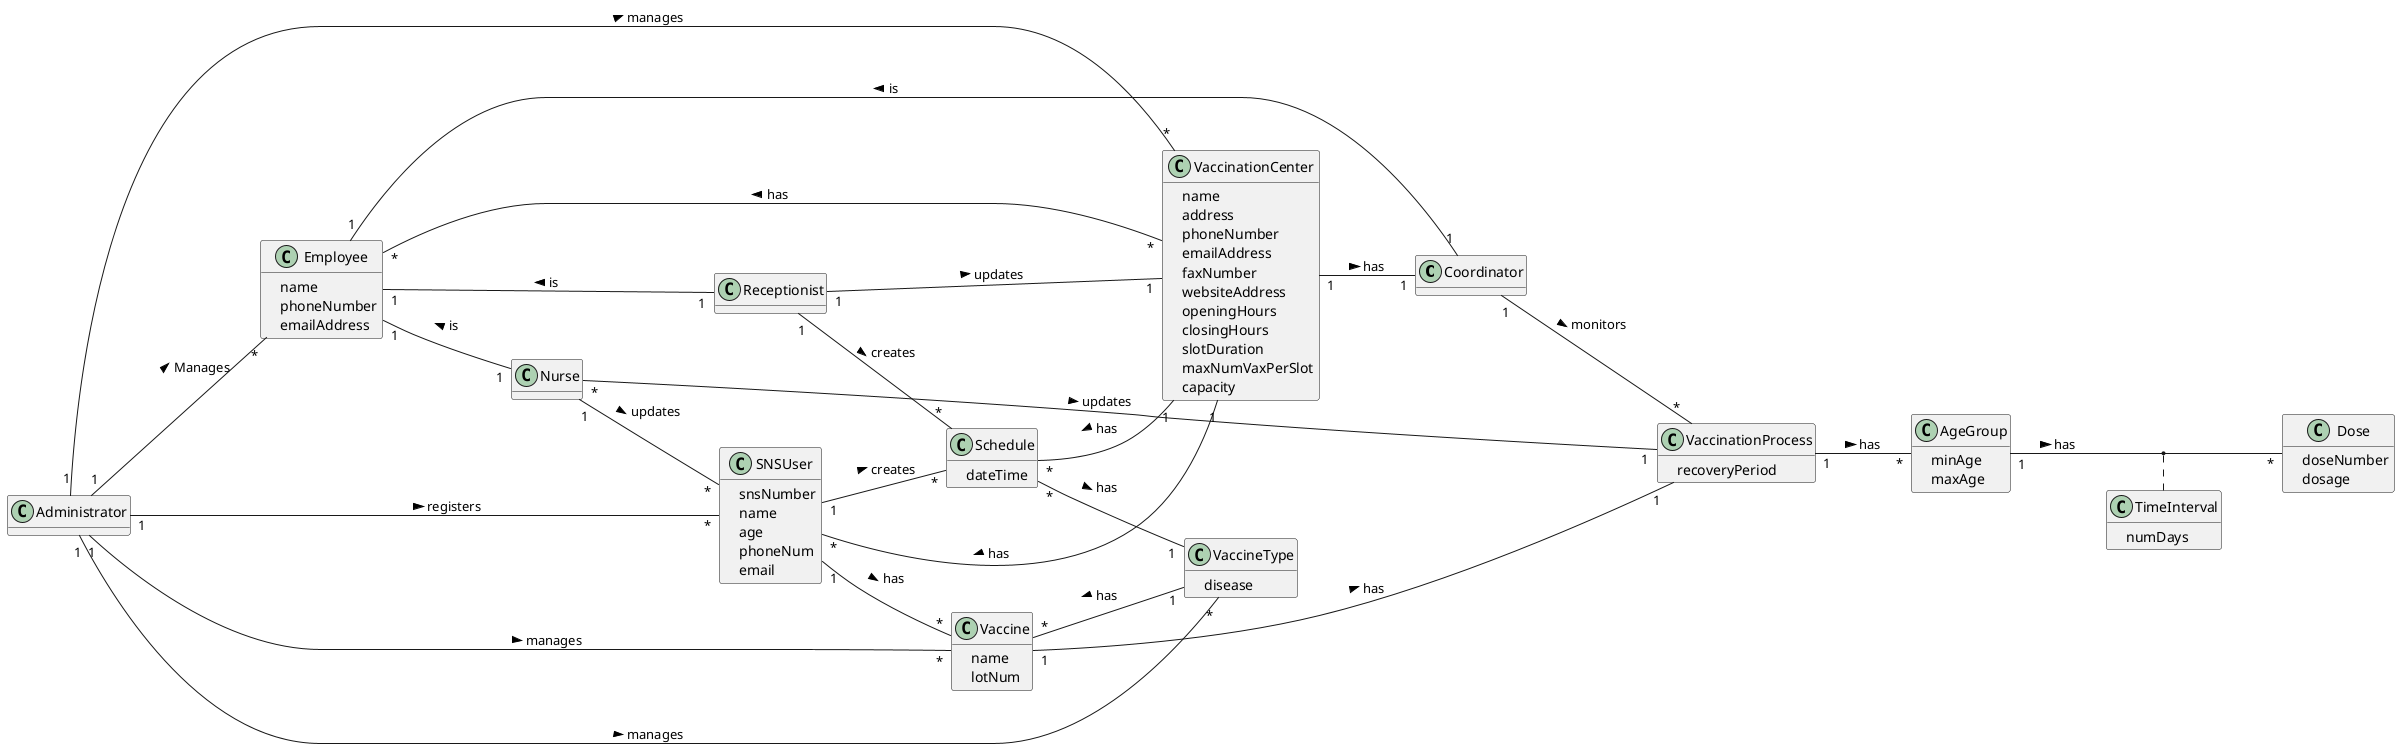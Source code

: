 @startuml
hide methods
left to right direction
skinparam classAttributeIconSize 3




class Coordinator{

}

class Nurse {


}

class Receptionist{

}

class Administrator{

}


class Employee{
    -name
    -phoneNumber
    -emailAddress
}

class VaccinationCenter {
    -name
    -address
    -phoneNumber
    -emailAddress
    -faxNumber
    -websiteAddress
    -openingHours
    -closingHours
    -slotDuration
    -maxNumVaxPerSlot
    -capacity

}

class Schedule{
    -dateTime
}

class SNSUser {
    -snsNumber
    -name
    -age
    -phoneNum
    -email
}

class VaccineType{
    -disease

}

class Vaccine{
    -name
    -lotNum
}


class VaccinationProcess{
    -recoveryPeriod
}

class AgeGroup{
    -minAge
    -maxAge
}
class Dose{
    -doseNumber
    -dosage
}

class TimeInterval{
    -numDays
}

Employee "1" -- "1" Nurse: is <
Employee "1" -- "1" Receptionist: is <
Employee "1" -- "1" Coordinator: is <
Administrator "1" -- "*" Employee: Manages >

Employee "*" -- "*" VaccinationCenter: has <

Nurse "*" -- "1" VaccinationProcess: updates >
Nurse "1" -- "*" SNSUser: updates >

Receptionist "1" -- "1" VaccinationCenter: updates >

Vaccine "1" -- "1" VaccinationProcess: has >
Vaccine "*" -- "1" VaccineType: has <
VaccinationProcess "1" -- "*" AgeGroup: has >
AgeGroup "1" -- "*" Dose: has >
(AgeGroup, Dose) .. TimeInterval


VaccinationCenter "1" -- "*" SNSUser: has >
VaccinationCenter "1" -- "1" Coordinator: has >

Coordinator "1" -- "*" VaccinationProcess: monitors >

Receptionist "1" -- "*" Schedule: creates >


Schedule "*" -- "1" VaccinationCenter: has <
Schedule "*" -- "1" VaccineType: has >

SNSUser "1" -- "*" Schedule: creates >
SNSUser "1" -- "*" Vaccine: has >

Administrator "1" -- "*" VaccinationCenter: manages >
Administrator "1" -- "*" SNSUser: registers >
Administrator "1" -- "*" Vaccine: manages >
Administrator "1" -- "*" VaccineType: manages >


@enduml